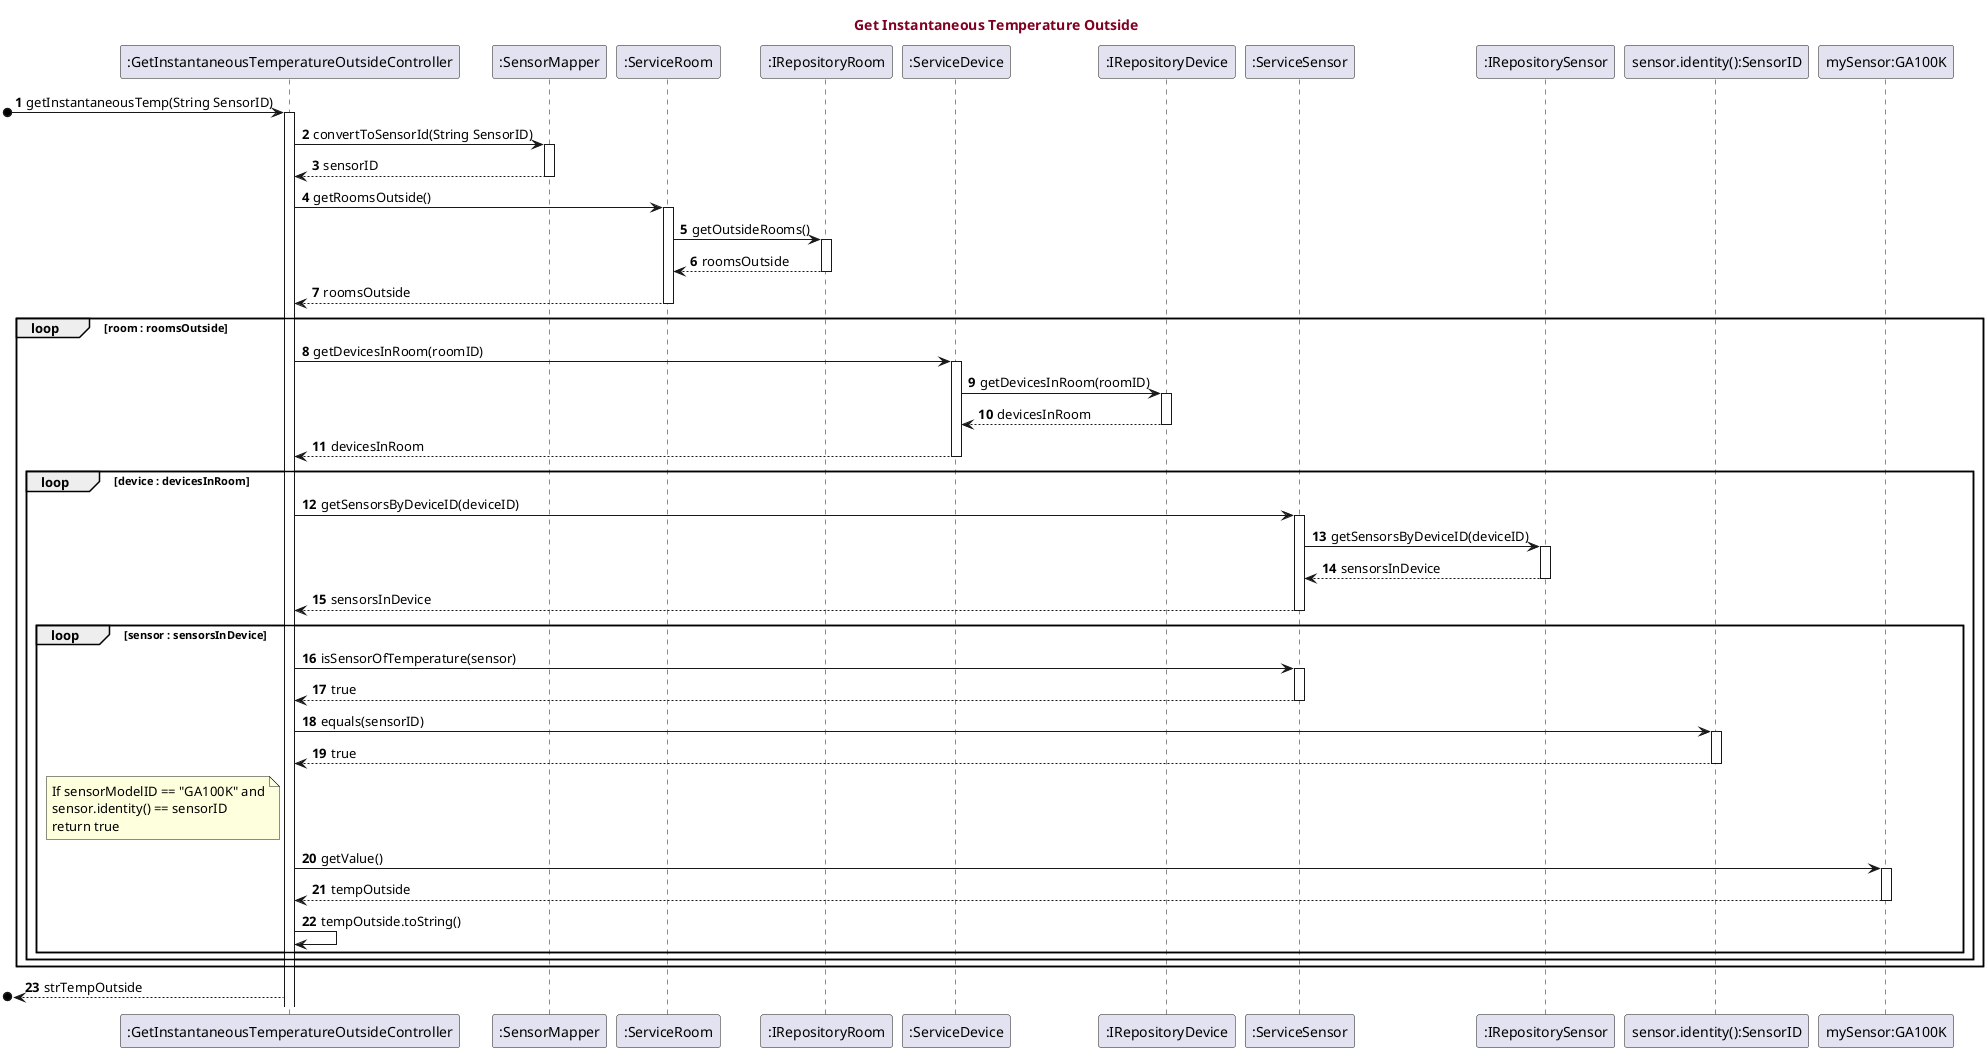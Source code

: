 @startuml
'https://plantuml.com/use-case-diagram

title <font color=#800020> Get Instantaneous Temperature Outside </font>

autonumber

participant ":GetInstantaneousTemperatureOutsideController"
participant ":SensorMapper"
participant ":ServiceRoom"
participant ":IRepositoryRoom"
participant ":ServiceDevice"
participant ":IRepositoryDevice"
participant ":ServiceSensor"
participant ":IRepositorySensor"
participant "sensor.identity():SensorID"
participant "mySensor:GA100K"


[o-> ":GetInstantaneousTemperatureOutsideController" ++: getInstantaneousTemp(String SensorID)
":GetInstantaneousTemperatureOutsideController" -> ":SensorMapper" ++: convertToSensorId(String SensorID)
":SensorMapper" --> ":GetInstantaneousTemperatureOutsideController" --: sensorID
":GetInstantaneousTemperatureOutsideController" -> ":ServiceRoom" ++: getRoomsOutside()
":ServiceRoom" -> ":IRepositoryRoom" ++: getOutsideRooms()
":IRepositoryRoom" --> ":ServiceRoom" --: roomsOutside
":ServiceRoom" --> ":GetInstantaneousTemperatureOutsideController" --: roomsOutside

loop room : roomsOutside

":GetInstantaneousTemperatureOutsideController" -> ":ServiceDevice" ++: getDevicesInRoom(roomID)
":ServiceDevice" -> ":IRepositoryDevice" ++: getDevicesInRoom(roomID)
":IRepositoryDevice" --> ":ServiceDevice" --: devicesInRoom
":ServiceDevice" --> ":GetInstantaneousTemperatureOutsideController" --: devicesInRoom

loop device : devicesInRoom

":GetInstantaneousTemperatureOutsideController" -> ":ServiceSensor" ++: getSensorsByDeviceID(deviceID)
":ServiceSensor" -> ":IRepositorySensor" ++: getSensorsByDeviceID(deviceID)
":IRepositorySensor" --> ":ServiceSensor" --: sensorsInDevice
":ServiceSensor" --> ":GetInstantaneousTemperatureOutsideController" --: sensorsInDevice

loop sensor : sensorsInDevice


":GetInstantaneousTemperatureOutsideController" -> ":ServiceSensor" ++: isSensorOfTemperature(sensor)
":ServiceSensor" --> ":GetInstantaneousTemperatureOutsideController" --: true
":GetInstantaneousTemperatureOutsideController" -> "sensor.identity():SensorID" ++: equals(sensorID)
"sensor.identity():SensorID" --> ":GetInstantaneousTemperatureOutsideController" --: true

 note left of ":GetInstantaneousTemperatureOutsideController"
                If sensorModelID == "GA100K" and
                sensor.identity() == sensorID
                return true
end note

":GetInstantaneousTemperatureOutsideController" -> "mySensor:GA100K" ++: getValue()
"mySensor:GA100K" --> ":GetInstantaneousTemperatureOutsideController" --: tempOutside
":GetInstantaneousTemperatureOutsideController" -> ":GetInstantaneousTemperatureOutsideController" : tempOutside.toString()
end loop
end loop
end loop

[o<--":GetInstantaneousTemperatureOutsideController" : strTempOutside
@enduml